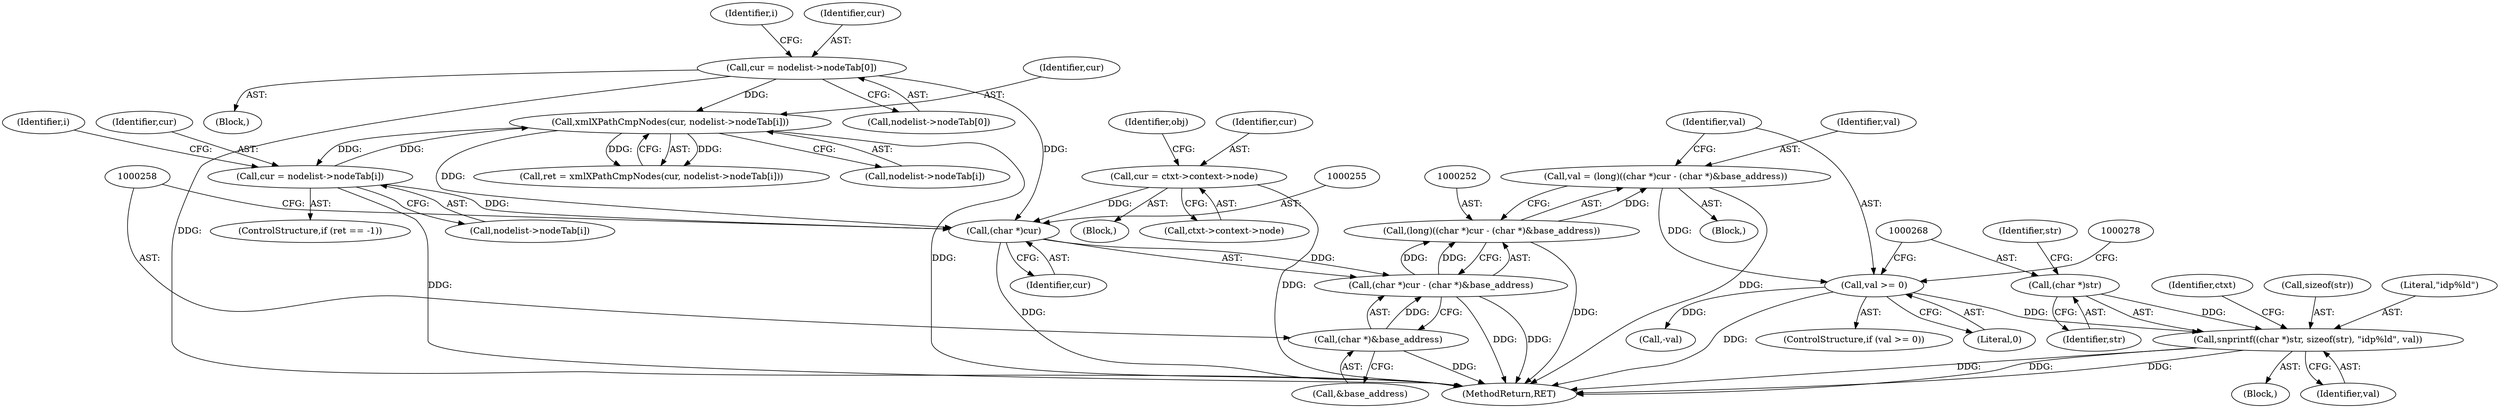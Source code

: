 digraph "0_Chrome_96dbafe288dbe2f0cc45fa3c39daf6d0c37acbab_15@API" {
"1000266" [label="(Call,snprintf((char *)str, sizeof(str), \"idp%ld\", val))"];
"1000267" [label="(Call,(char *)str)"];
"1000262" [label="(Call,val >= 0)"];
"1000249" [label="(Call,val = (long)((char *)cur - (char *)&base_address))"];
"1000251" [label="(Call,(long)((char *)cur - (char *)&base_address))"];
"1000253" [label="(Call,(char *)cur - (char *)&base_address)"];
"1000254" [label="(Call,(char *)cur)"];
"1000211" [label="(Call,xmlXPathCmpNodes(cur, nodelist->nodeTab[i]))"];
"1000190" [label="(Call,cur = nodelist->nodeTab[0])"];
"1000223" [label="(Call,cur = nodelist->nodeTab[i])"];
"1000120" [label="(Call,cur = ctxt->context->node)"];
"1000257" [label="(Call,(char *)&base_address)"];
"1000199" [label="(Identifier,i)"];
"1000218" [label="(ControlStructure,if (ret == -1))"];
"1000253" [label="(Call,(char *)cur - (char *)&base_address)"];
"1000269" [label="(Identifier,str)"];
"1000267" [label="(Call,(char *)str)"];
"1000213" [label="(Call,nodelist->nodeTab[i])"];
"1000264" [label="(Literal,0)"];
"1000211" [label="(Call,xmlXPathCmpNodes(cur, nodelist->nodeTab[i]))"];
"1000271" [label="(Identifier,str)"];
"1000246" [label="(Identifier,obj)"];
"1000251" [label="(Call,(long)((char *)cur - (char *)&base_address))"];
"1000119" [label="(Block,)"];
"1000254" [label="(Call,(char *)cur)"];
"1000207" [label="(Identifier,i)"];
"1000265" [label="(Block,)"];
"1000286" [label="(Identifier,ctxt)"];
"1000212" [label="(Identifier,cur)"];
"1000266" [label="(Call,snprintf((char *)str, sizeof(str), \"idp%ld\", val))"];
"1000120" [label="(Call,cur = ctxt->context->node)"];
"1000132" [label="(Block,)"];
"1000283" [label="(Call,-val)"];
"1000224" [label="(Identifier,cur)"];
"1000262" [label="(Call,val >= 0)"];
"1000263" [label="(Identifier,val)"];
"1000273" [label="(Identifier,val)"];
"1000103" [label="(Block,)"];
"1000256" [label="(Identifier,cur)"];
"1000122" [label="(Call,ctxt->context->node)"];
"1000289" [label="(MethodReturn,RET)"];
"1000270" [label="(Call,sizeof(str))"];
"1000209" [label="(Call,ret = xmlXPathCmpNodes(cur, nodelist->nodeTab[i]))"];
"1000192" [label="(Call,nodelist->nodeTab[0])"];
"1000272" [label="(Literal,\"idp%ld\")"];
"1000191" [label="(Identifier,cur)"];
"1000223" [label="(Call,cur = nodelist->nodeTab[i])"];
"1000190" [label="(Call,cur = nodelist->nodeTab[0])"];
"1000259" [label="(Call,&base_address)"];
"1000225" [label="(Call,nodelist->nodeTab[i])"];
"1000261" [label="(ControlStructure,if (val >= 0))"];
"1000257" [label="(Call,(char *)&base_address)"];
"1000250" [label="(Identifier,val)"];
"1000121" [label="(Identifier,cur)"];
"1000249" [label="(Call,val = (long)((char *)cur - (char *)&base_address))"];
"1000266" -> "1000265"  [label="AST: "];
"1000266" -> "1000273"  [label="CFG: "];
"1000267" -> "1000266"  [label="AST: "];
"1000270" -> "1000266"  [label="AST: "];
"1000272" -> "1000266"  [label="AST: "];
"1000273" -> "1000266"  [label="AST: "];
"1000286" -> "1000266"  [label="CFG: "];
"1000266" -> "1000289"  [label="DDG: "];
"1000266" -> "1000289"  [label="DDG: "];
"1000266" -> "1000289"  [label="DDG: "];
"1000267" -> "1000266"  [label="DDG: "];
"1000262" -> "1000266"  [label="DDG: "];
"1000267" -> "1000269"  [label="CFG: "];
"1000268" -> "1000267"  [label="AST: "];
"1000269" -> "1000267"  [label="AST: "];
"1000271" -> "1000267"  [label="CFG: "];
"1000262" -> "1000261"  [label="AST: "];
"1000262" -> "1000264"  [label="CFG: "];
"1000263" -> "1000262"  [label="AST: "];
"1000264" -> "1000262"  [label="AST: "];
"1000268" -> "1000262"  [label="CFG: "];
"1000278" -> "1000262"  [label="CFG: "];
"1000262" -> "1000289"  [label="DDG: "];
"1000249" -> "1000262"  [label="DDG: "];
"1000262" -> "1000283"  [label="DDG: "];
"1000249" -> "1000103"  [label="AST: "];
"1000249" -> "1000251"  [label="CFG: "];
"1000250" -> "1000249"  [label="AST: "];
"1000251" -> "1000249"  [label="AST: "];
"1000263" -> "1000249"  [label="CFG: "];
"1000249" -> "1000289"  [label="DDG: "];
"1000251" -> "1000249"  [label="DDG: "];
"1000251" -> "1000253"  [label="CFG: "];
"1000252" -> "1000251"  [label="AST: "];
"1000253" -> "1000251"  [label="AST: "];
"1000251" -> "1000289"  [label="DDG: "];
"1000253" -> "1000251"  [label="DDG: "];
"1000253" -> "1000251"  [label="DDG: "];
"1000253" -> "1000257"  [label="CFG: "];
"1000254" -> "1000253"  [label="AST: "];
"1000257" -> "1000253"  [label="AST: "];
"1000253" -> "1000289"  [label="DDG: "];
"1000253" -> "1000289"  [label="DDG: "];
"1000254" -> "1000253"  [label="DDG: "];
"1000257" -> "1000253"  [label="DDG: "];
"1000254" -> "1000256"  [label="CFG: "];
"1000255" -> "1000254"  [label="AST: "];
"1000256" -> "1000254"  [label="AST: "];
"1000258" -> "1000254"  [label="CFG: "];
"1000254" -> "1000289"  [label="DDG: "];
"1000211" -> "1000254"  [label="DDG: "];
"1000223" -> "1000254"  [label="DDG: "];
"1000190" -> "1000254"  [label="DDG: "];
"1000120" -> "1000254"  [label="DDG: "];
"1000211" -> "1000209"  [label="AST: "];
"1000211" -> "1000213"  [label="CFG: "];
"1000212" -> "1000211"  [label="AST: "];
"1000213" -> "1000211"  [label="AST: "];
"1000209" -> "1000211"  [label="CFG: "];
"1000211" -> "1000289"  [label="DDG: "];
"1000211" -> "1000209"  [label="DDG: "];
"1000211" -> "1000209"  [label="DDG: "];
"1000190" -> "1000211"  [label="DDG: "];
"1000223" -> "1000211"  [label="DDG: "];
"1000211" -> "1000223"  [label="DDG: "];
"1000190" -> "1000132"  [label="AST: "];
"1000190" -> "1000192"  [label="CFG: "];
"1000191" -> "1000190"  [label="AST: "];
"1000192" -> "1000190"  [label="AST: "];
"1000199" -> "1000190"  [label="CFG: "];
"1000190" -> "1000289"  [label="DDG: "];
"1000223" -> "1000218"  [label="AST: "];
"1000223" -> "1000225"  [label="CFG: "];
"1000224" -> "1000223"  [label="AST: "];
"1000225" -> "1000223"  [label="AST: "];
"1000207" -> "1000223"  [label="CFG: "];
"1000223" -> "1000289"  [label="DDG: "];
"1000120" -> "1000119"  [label="AST: "];
"1000120" -> "1000122"  [label="CFG: "];
"1000121" -> "1000120"  [label="AST: "];
"1000122" -> "1000120"  [label="AST: "];
"1000246" -> "1000120"  [label="CFG: "];
"1000120" -> "1000289"  [label="DDG: "];
"1000257" -> "1000259"  [label="CFG: "];
"1000258" -> "1000257"  [label="AST: "];
"1000259" -> "1000257"  [label="AST: "];
"1000257" -> "1000289"  [label="DDG: "];
}
